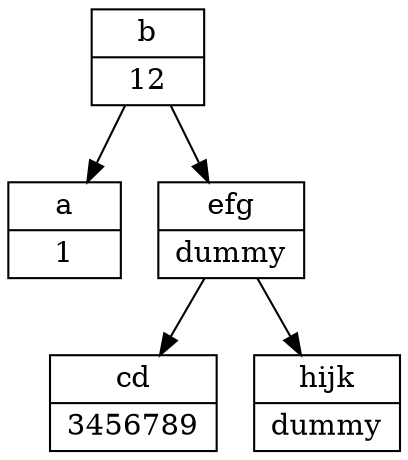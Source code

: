 digraph {
b[shape=record,label="{b|12}"]
a[shape=record,label="{a|1}"]
b -> a
efg[shape=record,label="{efg|dummy}"]
cd[shape=record,label="{cd|3456789}"]
efg -> cd
hijk[shape=record,label="{hijk|dummy}"]
efg -> hijk
b -> efg
}